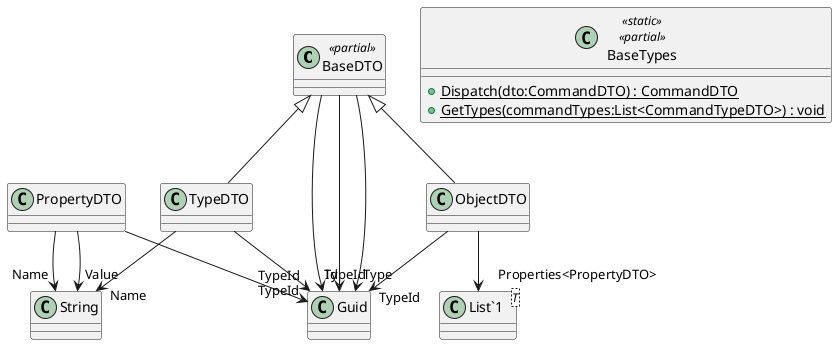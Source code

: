@startuml
class BaseDTO <<partial>> {
}
class PropertyDTO {
}
class ObjectDTO {
}
class TypeDTO {
}
class BaseTypes <<static>> <<partial>> {
    + {static} Dispatch(dto:CommandDTO) : CommandDTO
}
class BaseTypes <<static>> <<partial>> {
    + {static} GetTypes(commandTypes:List<CommandTypeDTO>) : void
}
class "List`1"<T> {
}
BaseDTO --> "TypeId" Guid
BaseDTO --> "Id" Guid
BaseDTO --> "Type" Guid
PropertyDTO --> "TypeId" Guid
PropertyDTO --> "Name" String
PropertyDTO --> "Value" String
BaseDTO <|-- ObjectDTO
ObjectDTO --> "TypeId" Guid
ObjectDTO --> "Properties<PropertyDTO>" "List`1"
BaseDTO <|-- TypeDTO
TypeDTO --> "TypeId" Guid
TypeDTO --> "Name" String
@enduml
